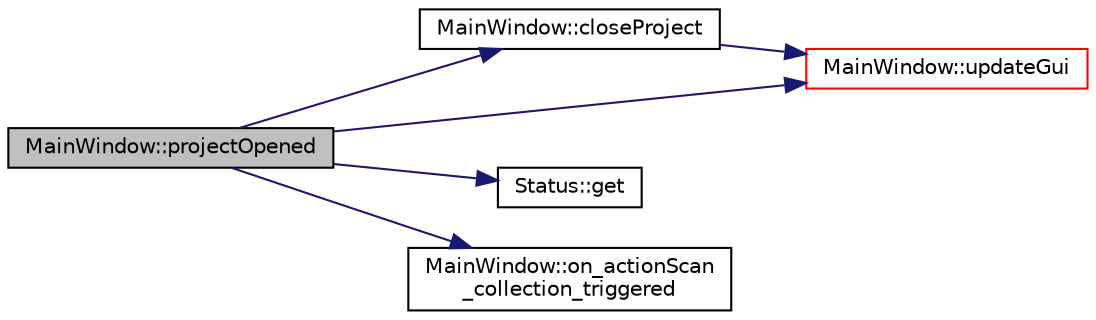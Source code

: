 digraph "MainWindow::projectOpened"
{
 // LATEX_PDF_SIZE
  edge [fontname="Helvetica",fontsize="10",labelfontname="Helvetica",labelfontsize="10"];
  node [fontname="Helvetica",fontsize="10",shape=record];
  rankdir="LR";
  Node1 [label="MainWindow::projectOpened",height=0.2,width=0.4,color="black", fillcolor="grey75", style="filled", fontcolor="black",tooltip=" "];
  Node1 -> Node2 [color="midnightblue",fontsize="10",style="solid",fontname="Helvetica"];
  Node2 [label="MainWindow::closeProject",height=0.2,width=0.4,color="black", fillcolor="white", style="filled",URL="$class_main_window.html#a76ab638b4eb18b2624b882474d90f905",tooltip=" "];
  Node2 -> Node3 [color="midnightblue",fontsize="10",style="solid",fontname="Helvetica"];
  Node3 [label="MainWindow::updateGui",height=0.2,width=0.4,color="red", fillcolor="white", style="filled",URL="$class_main_window.html#a15918b5da6cc172b4d4beefdd0f6e4bc",tooltip=" "];
  Node1 -> Node8 [color="midnightblue",fontsize="10",style="solid",fontname="Helvetica"];
  Node8 [label="Status::get",height=0.2,width=0.4,color="black", fillcolor="white", style="filled",URL="$class_status.html#a5c1e360e5175a4cf9ee16006141d92e2",tooltip=" "];
  Node1 -> Node9 [color="midnightblue",fontsize="10",style="solid",fontname="Helvetica"];
  Node9 [label="MainWindow::on_actionScan\l_collection_triggered",height=0.2,width=0.4,color="black", fillcolor="white", style="filled",URL="$class_main_window.html#a2ff70b9caee93ce8564018cde2a0979f",tooltip=" "];
  Node1 -> Node3 [color="midnightblue",fontsize="10",style="solid",fontname="Helvetica"];
}
